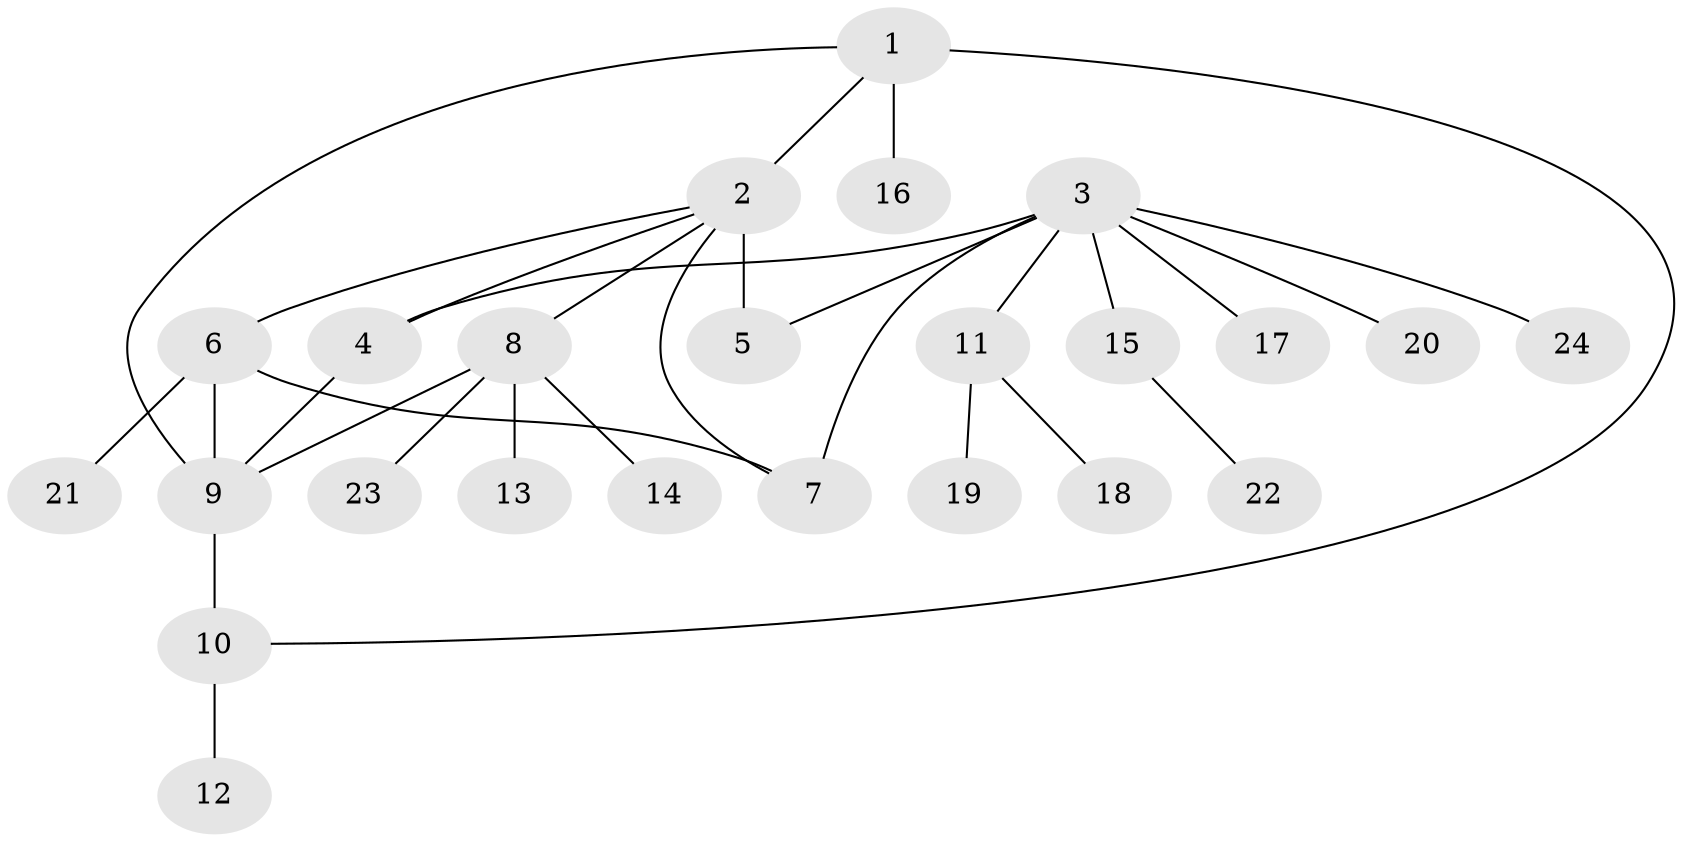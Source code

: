 // original degree distribution, {6: 0.0625, 4: 0.08333333333333333, 9: 0.020833333333333332, 3: 0.041666666666666664, 11: 0.020833333333333332, 5: 0.041666666666666664, 1: 0.625, 2: 0.10416666666666667}
// Generated by graph-tools (version 1.1) at 2025/37/03/09/25 02:37:37]
// undirected, 24 vertices, 30 edges
graph export_dot {
graph [start="1"]
  node [color=gray90,style=filled];
  1;
  2;
  3;
  4;
  5;
  6;
  7;
  8;
  9;
  10;
  11;
  12;
  13;
  14;
  15;
  16;
  17;
  18;
  19;
  20;
  21;
  22;
  23;
  24;
  1 -- 2 [weight=1.0];
  1 -- 9 [weight=1.0];
  1 -- 10 [weight=1.0];
  1 -- 16 [weight=2.0];
  2 -- 4 [weight=1.0];
  2 -- 5 [weight=9.0];
  2 -- 6 [weight=1.0];
  2 -- 7 [weight=1.0];
  2 -- 8 [weight=1.0];
  3 -- 4 [weight=1.0];
  3 -- 5 [weight=1.0];
  3 -- 7 [weight=1.0];
  3 -- 11 [weight=1.0];
  3 -- 15 [weight=1.0];
  3 -- 17 [weight=1.0];
  3 -- 20 [weight=1.0];
  3 -- 24 [weight=1.0];
  4 -- 9 [weight=1.0];
  6 -- 7 [weight=1.0];
  6 -- 9 [weight=1.0];
  6 -- 21 [weight=1.0];
  8 -- 9 [weight=1.0];
  8 -- 13 [weight=1.0];
  8 -- 14 [weight=1.0];
  8 -- 23 [weight=1.0];
  9 -- 10 [weight=2.0];
  10 -- 12 [weight=2.0];
  11 -- 18 [weight=1.0];
  11 -- 19 [weight=1.0];
  15 -- 22 [weight=1.0];
}
